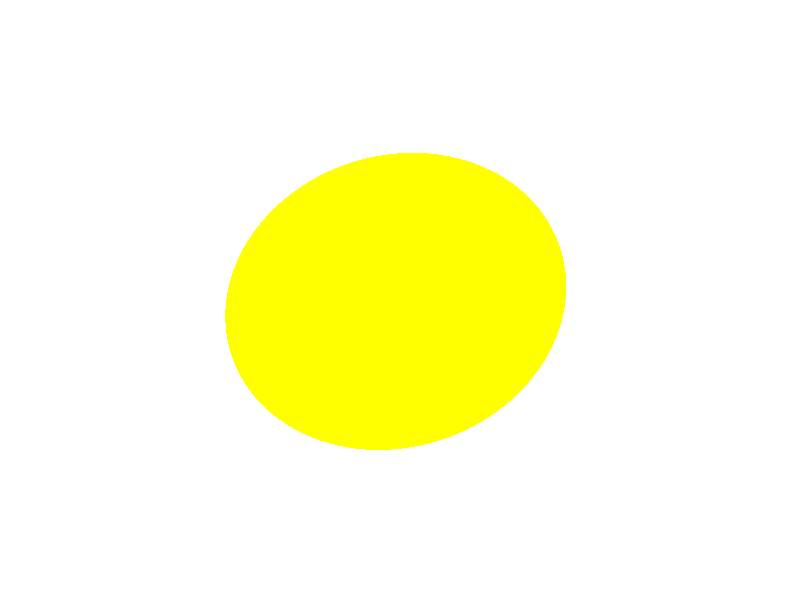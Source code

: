 #include "colors.inc"

//http://www.f-lohmueller.de/pov_tut/x_sam/sam_390e.htm

background {
  color White
}
camera {
  location <0, 3, -3>
  look_at  <0, 0,  0>
}

light_source {
  <-2, 3, 2>
  color White
}

#declare Egg_Tex = texture {
  pigment{color Yellow}
}



#declare Egg =
  union{
    sphere{<0,0,0>,1 scale<1.2,1,1>}
    texture{Egg_Tex}
  }

object { Egg rotate <0,-25,0>}
//object { Egg scale .7 translate <1,-1,0>}